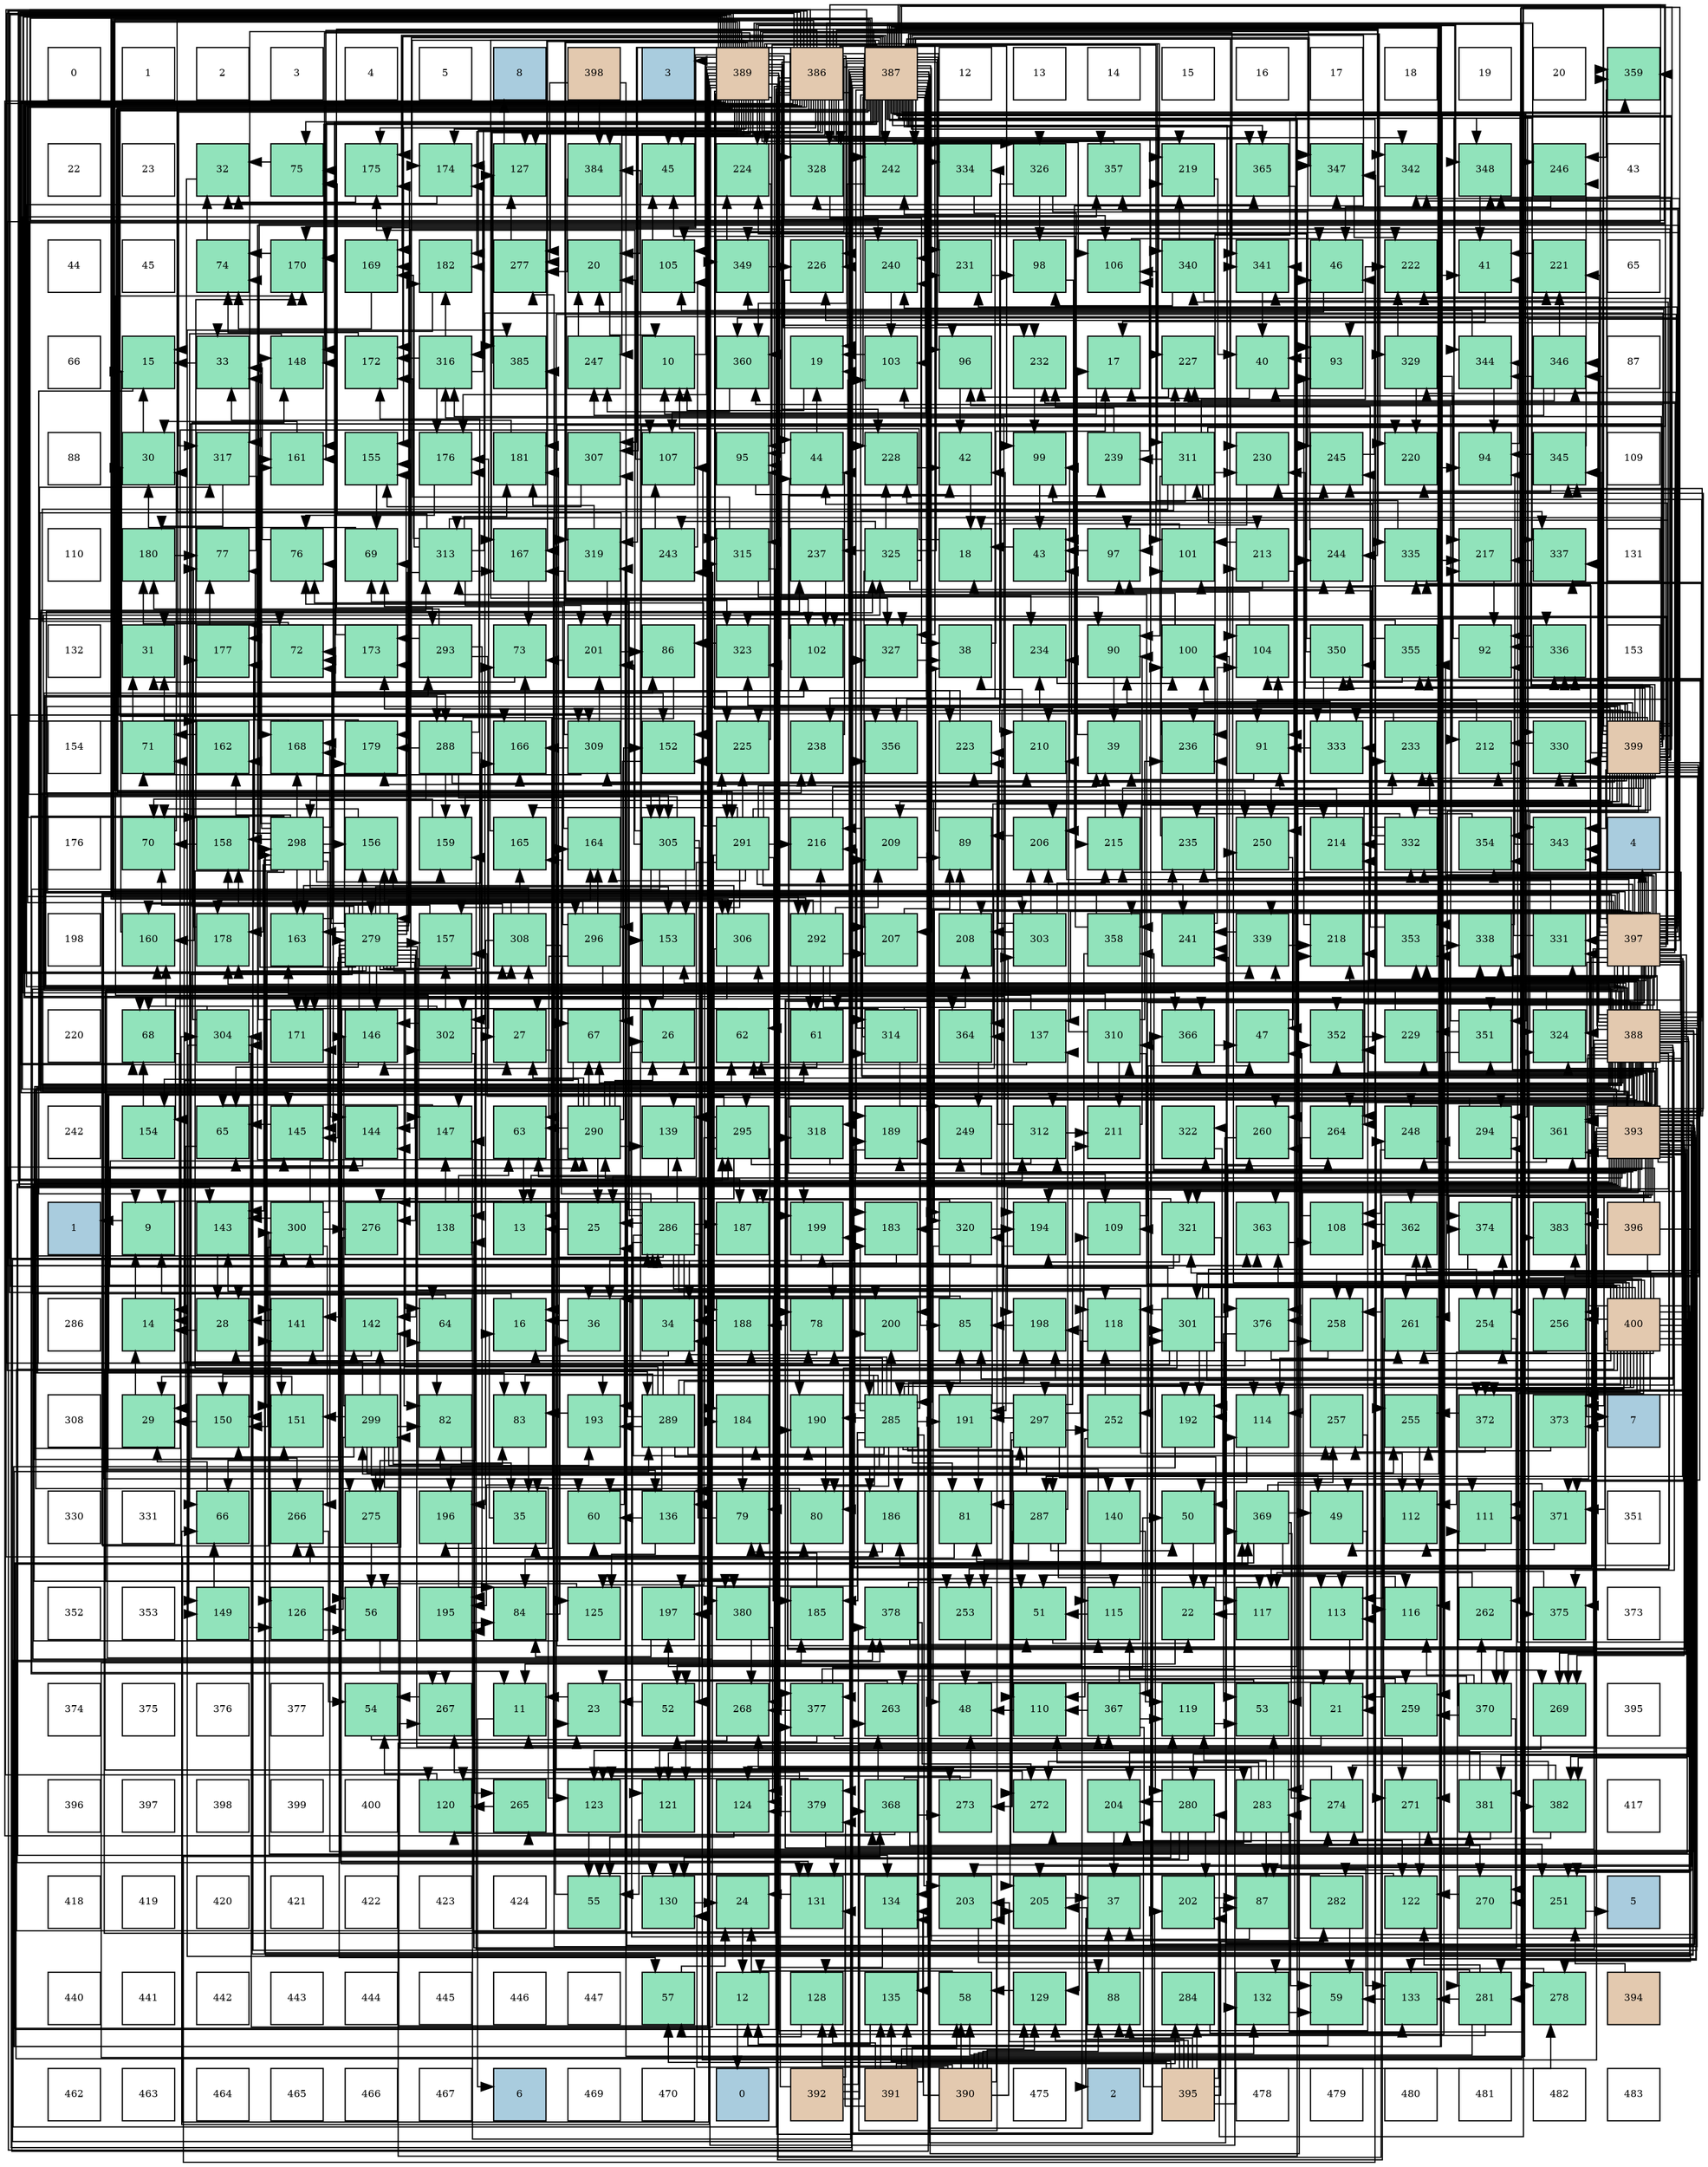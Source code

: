 digraph layout{
 rankdir=TB;
 splines=ortho;
 node [style=filled shape=square fixedsize=true width=0.6];
0[label="0", fontsize=8, fillcolor="#ffffff"];
1[label="1", fontsize=8, fillcolor="#ffffff"];
2[label="2", fontsize=8, fillcolor="#ffffff"];
3[label="3", fontsize=8, fillcolor="#ffffff"];
4[label="4", fontsize=8, fillcolor="#ffffff"];
5[label="5", fontsize=8, fillcolor="#ffffff"];
6[label="8", fontsize=8, fillcolor="#a9ccde"];
7[label="398", fontsize=8, fillcolor="#e3c9af"];
8[label="3", fontsize=8, fillcolor="#a9ccde"];
9[label="389", fontsize=8, fillcolor="#e3c9af"];
10[label="386", fontsize=8, fillcolor="#e3c9af"];
11[label="387", fontsize=8, fillcolor="#e3c9af"];
12[label="12", fontsize=8, fillcolor="#ffffff"];
13[label="13", fontsize=8, fillcolor="#ffffff"];
14[label="14", fontsize=8, fillcolor="#ffffff"];
15[label="15", fontsize=8, fillcolor="#ffffff"];
16[label="16", fontsize=8, fillcolor="#ffffff"];
17[label="17", fontsize=8, fillcolor="#ffffff"];
18[label="18", fontsize=8, fillcolor="#ffffff"];
19[label="19", fontsize=8, fillcolor="#ffffff"];
20[label="20", fontsize=8, fillcolor="#ffffff"];
21[label="359", fontsize=8, fillcolor="#91e3bb"];
22[label="22", fontsize=8, fillcolor="#ffffff"];
23[label="23", fontsize=8, fillcolor="#ffffff"];
24[label="32", fontsize=8, fillcolor="#91e3bb"];
25[label="75", fontsize=8, fillcolor="#91e3bb"];
26[label="175", fontsize=8, fillcolor="#91e3bb"];
27[label="174", fontsize=8, fillcolor="#91e3bb"];
28[label="127", fontsize=8, fillcolor="#91e3bb"];
29[label="384", fontsize=8, fillcolor="#91e3bb"];
30[label="45", fontsize=8, fillcolor="#91e3bb"];
31[label="224", fontsize=8, fillcolor="#91e3bb"];
32[label="328", fontsize=8, fillcolor="#91e3bb"];
33[label="242", fontsize=8, fillcolor="#91e3bb"];
34[label="334", fontsize=8, fillcolor="#91e3bb"];
35[label="326", fontsize=8, fillcolor="#91e3bb"];
36[label="357", fontsize=8, fillcolor="#91e3bb"];
37[label="219", fontsize=8, fillcolor="#91e3bb"];
38[label="365", fontsize=8, fillcolor="#91e3bb"];
39[label="347", fontsize=8, fillcolor="#91e3bb"];
40[label="342", fontsize=8, fillcolor="#91e3bb"];
41[label="348", fontsize=8, fillcolor="#91e3bb"];
42[label="246", fontsize=8, fillcolor="#91e3bb"];
43[label="43", fontsize=8, fillcolor="#ffffff"];
44[label="44", fontsize=8, fillcolor="#ffffff"];
45[label="45", fontsize=8, fillcolor="#ffffff"];
46[label="74", fontsize=8, fillcolor="#91e3bb"];
47[label="170", fontsize=8, fillcolor="#91e3bb"];
48[label="169", fontsize=8, fillcolor="#91e3bb"];
49[label="182", fontsize=8, fillcolor="#91e3bb"];
50[label="277", fontsize=8, fillcolor="#91e3bb"];
51[label="20", fontsize=8, fillcolor="#91e3bb"];
52[label="105", fontsize=8, fillcolor="#91e3bb"];
53[label="349", fontsize=8, fillcolor="#91e3bb"];
54[label="226", fontsize=8, fillcolor="#91e3bb"];
55[label="240", fontsize=8, fillcolor="#91e3bb"];
56[label="231", fontsize=8, fillcolor="#91e3bb"];
57[label="98", fontsize=8, fillcolor="#91e3bb"];
58[label="106", fontsize=8, fillcolor="#91e3bb"];
59[label="340", fontsize=8, fillcolor="#91e3bb"];
60[label="341", fontsize=8, fillcolor="#91e3bb"];
61[label="46", fontsize=8, fillcolor="#91e3bb"];
62[label="222", fontsize=8, fillcolor="#91e3bb"];
63[label="41", fontsize=8, fillcolor="#91e3bb"];
64[label="221", fontsize=8, fillcolor="#91e3bb"];
65[label="65", fontsize=8, fillcolor="#ffffff"];
66[label="66", fontsize=8, fillcolor="#ffffff"];
67[label="15", fontsize=8, fillcolor="#91e3bb"];
68[label="33", fontsize=8, fillcolor="#91e3bb"];
69[label="148", fontsize=8, fillcolor="#91e3bb"];
70[label="172", fontsize=8, fillcolor="#91e3bb"];
71[label="316", fontsize=8, fillcolor="#91e3bb"];
72[label="385", fontsize=8, fillcolor="#91e3bb"];
73[label="247", fontsize=8, fillcolor="#91e3bb"];
74[label="10", fontsize=8, fillcolor="#91e3bb"];
75[label="360", fontsize=8, fillcolor="#91e3bb"];
76[label="19", fontsize=8, fillcolor="#91e3bb"];
77[label="103", fontsize=8, fillcolor="#91e3bb"];
78[label="96", fontsize=8, fillcolor="#91e3bb"];
79[label="232", fontsize=8, fillcolor="#91e3bb"];
80[label="17", fontsize=8, fillcolor="#91e3bb"];
81[label="227", fontsize=8, fillcolor="#91e3bb"];
82[label="40", fontsize=8, fillcolor="#91e3bb"];
83[label="93", fontsize=8, fillcolor="#91e3bb"];
84[label="329", fontsize=8, fillcolor="#91e3bb"];
85[label="344", fontsize=8, fillcolor="#91e3bb"];
86[label="346", fontsize=8, fillcolor="#91e3bb"];
87[label="87", fontsize=8, fillcolor="#ffffff"];
88[label="88", fontsize=8, fillcolor="#ffffff"];
89[label="30", fontsize=8, fillcolor="#91e3bb"];
90[label="317", fontsize=8, fillcolor="#91e3bb"];
91[label="161", fontsize=8, fillcolor="#91e3bb"];
92[label="155", fontsize=8, fillcolor="#91e3bb"];
93[label="176", fontsize=8, fillcolor="#91e3bb"];
94[label="181", fontsize=8, fillcolor="#91e3bb"];
95[label="307", fontsize=8, fillcolor="#91e3bb"];
96[label="107", fontsize=8, fillcolor="#91e3bb"];
97[label="95", fontsize=8, fillcolor="#91e3bb"];
98[label="44", fontsize=8, fillcolor="#91e3bb"];
99[label="228", fontsize=8, fillcolor="#91e3bb"];
100[label="42", fontsize=8, fillcolor="#91e3bb"];
101[label="99", fontsize=8, fillcolor="#91e3bb"];
102[label="239", fontsize=8, fillcolor="#91e3bb"];
103[label="311", fontsize=8, fillcolor="#91e3bb"];
104[label="230", fontsize=8, fillcolor="#91e3bb"];
105[label="245", fontsize=8, fillcolor="#91e3bb"];
106[label="220", fontsize=8, fillcolor="#91e3bb"];
107[label="94", fontsize=8, fillcolor="#91e3bb"];
108[label="345", fontsize=8, fillcolor="#91e3bb"];
109[label="109", fontsize=8, fillcolor="#ffffff"];
110[label="110", fontsize=8, fillcolor="#ffffff"];
111[label="180", fontsize=8, fillcolor="#91e3bb"];
112[label="77", fontsize=8, fillcolor="#91e3bb"];
113[label="76", fontsize=8, fillcolor="#91e3bb"];
114[label="69", fontsize=8, fillcolor="#91e3bb"];
115[label="313", fontsize=8, fillcolor="#91e3bb"];
116[label="167", fontsize=8, fillcolor="#91e3bb"];
117[label="319", fontsize=8, fillcolor="#91e3bb"];
118[label="243", fontsize=8, fillcolor="#91e3bb"];
119[label="315", fontsize=8, fillcolor="#91e3bb"];
120[label="237", fontsize=8, fillcolor="#91e3bb"];
121[label="325", fontsize=8, fillcolor="#91e3bb"];
122[label="18", fontsize=8, fillcolor="#91e3bb"];
123[label="43", fontsize=8, fillcolor="#91e3bb"];
124[label="97", fontsize=8, fillcolor="#91e3bb"];
125[label="101", fontsize=8, fillcolor="#91e3bb"];
126[label="213", fontsize=8, fillcolor="#91e3bb"];
127[label="244", fontsize=8, fillcolor="#91e3bb"];
128[label="335", fontsize=8, fillcolor="#91e3bb"];
129[label="217", fontsize=8, fillcolor="#91e3bb"];
130[label="337", fontsize=8, fillcolor="#91e3bb"];
131[label="131", fontsize=8, fillcolor="#ffffff"];
132[label="132", fontsize=8, fillcolor="#ffffff"];
133[label="31", fontsize=8, fillcolor="#91e3bb"];
134[label="177", fontsize=8, fillcolor="#91e3bb"];
135[label="72", fontsize=8, fillcolor="#91e3bb"];
136[label="173", fontsize=8, fillcolor="#91e3bb"];
137[label="293", fontsize=8, fillcolor="#91e3bb"];
138[label="73", fontsize=8, fillcolor="#91e3bb"];
139[label="201", fontsize=8, fillcolor="#91e3bb"];
140[label="86", fontsize=8, fillcolor="#91e3bb"];
141[label="323", fontsize=8, fillcolor="#91e3bb"];
142[label="102", fontsize=8, fillcolor="#91e3bb"];
143[label="327", fontsize=8, fillcolor="#91e3bb"];
144[label="38", fontsize=8, fillcolor="#91e3bb"];
145[label="234", fontsize=8, fillcolor="#91e3bb"];
146[label="90", fontsize=8, fillcolor="#91e3bb"];
147[label="100", fontsize=8, fillcolor="#91e3bb"];
148[label="104", fontsize=8, fillcolor="#91e3bb"];
149[label="350", fontsize=8, fillcolor="#91e3bb"];
150[label="355", fontsize=8, fillcolor="#91e3bb"];
151[label="92", fontsize=8, fillcolor="#91e3bb"];
152[label="336", fontsize=8, fillcolor="#91e3bb"];
153[label="153", fontsize=8, fillcolor="#ffffff"];
154[label="154", fontsize=8, fillcolor="#ffffff"];
155[label="71", fontsize=8, fillcolor="#91e3bb"];
156[label="162", fontsize=8, fillcolor="#91e3bb"];
157[label="168", fontsize=8, fillcolor="#91e3bb"];
158[label="179", fontsize=8, fillcolor="#91e3bb"];
159[label="288", fontsize=8, fillcolor="#91e3bb"];
160[label="166", fontsize=8, fillcolor="#91e3bb"];
161[label="309", fontsize=8, fillcolor="#91e3bb"];
162[label="152", fontsize=8, fillcolor="#91e3bb"];
163[label="225", fontsize=8, fillcolor="#91e3bb"];
164[label="238", fontsize=8, fillcolor="#91e3bb"];
165[label="356", fontsize=8, fillcolor="#91e3bb"];
166[label="223", fontsize=8, fillcolor="#91e3bb"];
167[label="210", fontsize=8, fillcolor="#91e3bb"];
168[label="39", fontsize=8, fillcolor="#91e3bb"];
169[label="236", fontsize=8, fillcolor="#91e3bb"];
170[label="91", fontsize=8, fillcolor="#91e3bb"];
171[label="333", fontsize=8, fillcolor="#91e3bb"];
172[label="233", fontsize=8, fillcolor="#91e3bb"];
173[label="212", fontsize=8, fillcolor="#91e3bb"];
174[label="330", fontsize=8, fillcolor="#91e3bb"];
175[label="399", fontsize=8, fillcolor="#e3c9af"];
176[label="176", fontsize=8, fillcolor="#ffffff"];
177[label="70", fontsize=8, fillcolor="#91e3bb"];
178[label="158", fontsize=8, fillcolor="#91e3bb"];
179[label="298", fontsize=8, fillcolor="#91e3bb"];
180[label="156", fontsize=8, fillcolor="#91e3bb"];
181[label="159", fontsize=8, fillcolor="#91e3bb"];
182[label="165", fontsize=8, fillcolor="#91e3bb"];
183[label="164", fontsize=8, fillcolor="#91e3bb"];
184[label="305", fontsize=8, fillcolor="#91e3bb"];
185[label="291", fontsize=8, fillcolor="#91e3bb"];
186[label="216", fontsize=8, fillcolor="#91e3bb"];
187[label="209", fontsize=8, fillcolor="#91e3bb"];
188[label="89", fontsize=8, fillcolor="#91e3bb"];
189[label="206", fontsize=8, fillcolor="#91e3bb"];
190[label="215", fontsize=8, fillcolor="#91e3bb"];
191[label="235", fontsize=8, fillcolor="#91e3bb"];
192[label="250", fontsize=8, fillcolor="#91e3bb"];
193[label="214", fontsize=8, fillcolor="#91e3bb"];
194[label="332", fontsize=8, fillcolor="#91e3bb"];
195[label="354", fontsize=8, fillcolor="#91e3bb"];
196[label="343", fontsize=8, fillcolor="#91e3bb"];
197[label="4", fontsize=8, fillcolor="#a9ccde"];
198[label="198", fontsize=8, fillcolor="#ffffff"];
199[label="160", fontsize=8, fillcolor="#91e3bb"];
200[label="178", fontsize=8, fillcolor="#91e3bb"];
201[label="163", fontsize=8, fillcolor="#91e3bb"];
202[label="279", fontsize=8, fillcolor="#91e3bb"];
203[label="157", fontsize=8, fillcolor="#91e3bb"];
204[label="308", fontsize=8, fillcolor="#91e3bb"];
205[label="296", fontsize=8, fillcolor="#91e3bb"];
206[label="153", fontsize=8, fillcolor="#91e3bb"];
207[label="306", fontsize=8, fillcolor="#91e3bb"];
208[label="292", fontsize=8, fillcolor="#91e3bb"];
209[label="207", fontsize=8, fillcolor="#91e3bb"];
210[label="208", fontsize=8, fillcolor="#91e3bb"];
211[label="303", fontsize=8, fillcolor="#91e3bb"];
212[label="358", fontsize=8, fillcolor="#91e3bb"];
213[label="241", fontsize=8, fillcolor="#91e3bb"];
214[label="339", fontsize=8, fillcolor="#91e3bb"];
215[label="218", fontsize=8, fillcolor="#91e3bb"];
216[label="353", fontsize=8, fillcolor="#91e3bb"];
217[label="338", fontsize=8, fillcolor="#91e3bb"];
218[label="331", fontsize=8, fillcolor="#91e3bb"];
219[label="397", fontsize=8, fillcolor="#e3c9af"];
220[label="220", fontsize=8, fillcolor="#ffffff"];
221[label="68", fontsize=8, fillcolor="#91e3bb"];
222[label="304", fontsize=8, fillcolor="#91e3bb"];
223[label="171", fontsize=8, fillcolor="#91e3bb"];
224[label="146", fontsize=8, fillcolor="#91e3bb"];
225[label="302", fontsize=8, fillcolor="#91e3bb"];
226[label="27", fontsize=8, fillcolor="#91e3bb"];
227[label="67", fontsize=8, fillcolor="#91e3bb"];
228[label="26", fontsize=8, fillcolor="#91e3bb"];
229[label="62", fontsize=8, fillcolor="#91e3bb"];
230[label="61", fontsize=8, fillcolor="#91e3bb"];
231[label="314", fontsize=8, fillcolor="#91e3bb"];
232[label="364", fontsize=8, fillcolor="#91e3bb"];
233[label="137", fontsize=8, fillcolor="#91e3bb"];
234[label="310", fontsize=8, fillcolor="#91e3bb"];
235[label="366", fontsize=8, fillcolor="#91e3bb"];
236[label="47", fontsize=8, fillcolor="#91e3bb"];
237[label="352", fontsize=8, fillcolor="#91e3bb"];
238[label="229", fontsize=8, fillcolor="#91e3bb"];
239[label="351", fontsize=8, fillcolor="#91e3bb"];
240[label="324", fontsize=8, fillcolor="#91e3bb"];
241[label="388", fontsize=8, fillcolor="#e3c9af"];
242[label="242", fontsize=8, fillcolor="#ffffff"];
243[label="154", fontsize=8, fillcolor="#91e3bb"];
244[label="65", fontsize=8, fillcolor="#91e3bb"];
245[label="145", fontsize=8, fillcolor="#91e3bb"];
246[label="144", fontsize=8, fillcolor="#91e3bb"];
247[label="147", fontsize=8, fillcolor="#91e3bb"];
248[label="63", fontsize=8, fillcolor="#91e3bb"];
249[label="290", fontsize=8, fillcolor="#91e3bb"];
250[label="139", fontsize=8, fillcolor="#91e3bb"];
251[label="295", fontsize=8, fillcolor="#91e3bb"];
252[label="318", fontsize=8, fillcolor="#91e3bb"];
253[label="189", fontsize=8, fillcolor="#91e3bb"];
254[label="249", fontsize=8, fillcolor="#91e3bb"];
255[label="312", fontsize=8, fillcolor="#91e3bb"];
256[label="211", fontsize=8, fillcolor="#91e3bb"];
257[label="322", fontsize=8, fillcolor="#91e3bb"];
258[label="260", fontsize=8, fillcolor="#91e3bb"];
259[label="264", fontsize=8, fillcolor="#91e3bb"];
260[label="248", fontsize=8, fillcolor="#91e3bb"];
261[label="294", fontsize=8, fillcolor="#91e3bb"];
262[label="361", fontsize=8, fillcolor="#91e3bb"];
263[label="393", fontsize=8, fillcolor="#e3c9af"];
264[label="1", fontsize=8, fillcolor="#a9ccde"];
265[label="9", fontsize=8, fillcolor="#91e3bb"];
266[label="143", fontsize=8, fillcolor="#91e3bb"];
267[label="300", fontsize=8, fillcolor="#91e3bb"];
268[label="276", fontsize=8, fillcolor="#91e3bb"];
269[label="138", fontsize=8, fillcolor="#91e3bb"];
270[label="13", fontsize=8, fillcolor="#91e3bb"];
271[label="25", fontsize=8, fillcolor="#91e3bb"];
272[label="286", fontsize=8, fillcolor="#91e3bb"];
273[label="187", fontsize=8, fillcolor="#91e3bb"];
274[label="199", fontsize=8, fillcolor="#91e3bb"];
275[label="183", fontsize=8, fillcolor="#91e3bb"];
276[label="320", fontsize=8, fillcolor="#91e3bb"];
277[label="194", fontsize=8, fillcolor="#91e3bb"];
278[label="109", fontsize=8, fillcolor="#91e3bb"];
279[label="321", fontsize=8, fillcolor="#91e3bb"];
280[label="363", fontsize=8, fillcolor="#91e3bb"];
281[label="108", fontsize=8, fillcolor="#91e3bb"];
282[label="362", fontsize=8, fillcolor="#91e3bb"];
283[label="374", fontsize=8, fillcolor="#91e3bb"];
284[label="383", fontsize=8, fillcolor="#91e3bb"];
285[label="396", fontsize=8, fillcolor="#e3c9af"];
286[label="286", fontsize=8, fillcolor="#ffffff"];
287[label="14", fontsize=8, fillcolor="#91e3bb"];
288[label="28", fontsize=8, fillcolor="#91e3bb"];
289[label="141", fontsize=8, fillcolor="#91e3bb"];
290[label="142", fontsize=8, fillcolor="#91e3bb"];
291[label="64", fontsize=8, fillcolor="#91e3bb"];
292[label="16", fontsize=8, fillcolor="#91e3bb"];
293[label="36", fontsize=8, fillcolor="#91e3bb"];
294[label="34", fontsize=8, fillcolor="#91e3bb"];
295[label="188", fontsize=8, fillcolor="#91e3bb"];
296[label="78", fontsize=8, fillcolor="#91e3bb"];
297[label="200", fontsize=8, fillcolor="#91e3bb"];
298[label="85", fontsize=8, fillcolor="#91e3bb"];
299[label="198", fontsize=8, fillcolor="#91e3bb"];
300[label="118", fontsize=8, fillcolor="#91e3bb"];
301[label="301", fontsize=8, fillcolor="#91e3bb"];
302[label="376", fontsize=8, fillcolor="#91e3bb"];
303[label="258", fontsize=8, fillcolor="#91e3bb"];
304[label="261", fontsize=8, fillcolor="#91e3bb"];
305[label="254", fontsize=8, fillcolor="#91e3bb"];
306[label="256", fontsize=8, fillcolor="#91e3bb"];
307[label="400", fontsize=8, fillcolor="#e3c9af"];
308[label="308", fontsize=8, fillcolor="#ffffff"];
309[label="29", fontsize=8, fillcolor="#91e3bb"];
310[label="150", fontsize=8, fillcolor="#91e3bb"];
311[label="151", fontsize=8, fillcolor="#91e3bb"];
312[label="299", fontsize=8, fillcolor="#91e3bb"];
313[label="82", fontsize=8, fillcolor="#91e3bb"];
314[label="83", fontsize=8, fillcolor="#91e3bb"];
315[label="193", fontsize=8, fillcolor="#91e3bb"];
316[label="289", fontsize=8, fillcolor="#91e3bb"];
317[label="184", fontsize=8, fillcolor="#91e3bb"];
318[label="190", fontsize=8, fillcolor="#91e3bb"];
319[label="285", fontsize=8, fillcolor="#91e3bb"];
320[label="191", fontsize=8, fillcolor="#91e3bb"];
321[label="297", fontsize=8, fillcolor="#91e3bb"];
322[label="252", fontsize=8, fillcolor="#91e3bb"];
323[label="192", fontsize=8, fillcolor="#91e3bb"];
324[label="114", fontsize=8, fillcolor="#91e3bb"];
325[label="257", fontsize=8, fillcolor="#91e3bb"];
326[label="255", fontsize=8, fillcolor="#91e3bb"];
327[label="372", fontsize=8, fillcolor="#91e3bb"];
328[label="373", fontsize=8, fillcolor="#91e3bb"];
329[label="7", fontsize=8, fillcolor="#a9ccde"];
330[label="330", fontsize=8, fillcolor="#ffffff"];
331[label="331", fontsize=8, fillcolor="#ffffff"];
332[label="66", fontsize=8, fillcolor="#91e3bb"];
333[label="266", fontsize=8, fillcolor="#91e3bb"];
334[label="275", fontsize=8, fillcolor="#91e3bb"];
335[label="196", fontsize=8, fillcolor="#91e3bb"];
336[label="35", fontsize=8, fillcolor="#91e3bb"];
337[label="60", fontsize=8, fillcolor="#91e3bb"];
338[label="136", fontsize=8, fillcolor="#91e3bb"];
339[label="79", fontsize=8, fillcolor="#91e3bb"];
340[label="80", fontsize=8, fillcolor="#91e3bb"];
341[label="186", fontsize=8, fillcolor="#91e3bb"];
342[label="81", fontsize=8, fillcolor="#91e3bb"];
343[label="287", fontsize=8, fillcolor="#91e3bb"];
344[label="140", fontsize=8, fillcolor="#91e3bb"];
345[label="50", fontsize=8, fillcolor="#91e3bb"];
346[label="369", fontsize=8, fillcolor="#91e3bb"];
347[label="49", fontsize=8, fillcolor="#91e3bb"];
348[label="112", fontsize=8, fillcolor="#91e3bb"];
349[label="111", fontsize=8, fillcolor="#91e3bb"];
350[label="371", fontsize=8, fillcolor="#91e3bb"];
351[label="351", fontsize=8, fillcolor="#ffffff"];
352[label="352", fontsize=8, fillcolor="#ffffff"];
353[label="353", fontsize=8, fillcolor="#ffffff"];
354[label="149", fontsize=8, fillcolor="#91e3bb"];
355[label="126", fontsize=8, fillcolor="#91e3bb"];
356[label="56", fontsize=8, fillcolor="#91e3bb"];
357[label="195", fontsize=8, fillcolor="#91e3bb"];
358[label="84", fontsize=8, fillcolor="#91e3bb"];
359[label="125", fontsize=8, fillcolor="#91e3bb"];
360[label="197", fontsize=8, fillcolor="#91e3bb"];
361[label="380", fontsize=8, fillcolor="#91e3bb"];
362[label="185", fontsize=8, fillcolor="#91e3bb"];
363[label="378", fontsize=8, fillcolor="#91e3bb"];
364[label="253", fontsize=8, fillcolor="#91e3bb"];
365[label="51", fontsize=8, fillcolor="#91e3bb"];
366[label="115", fontsize=8, fillcolor="#91e3bb"];
367[label="22", fontsize=8, fillcolor="#91e3bb"];
368[label="117", fontsize=8, fillcolor="#91e3bb"];
369[label="113", fontsize=8, fillcolor="#91e3bb"];
370[label="116", fontsize=8, fillcolor="#91e3bb"];
371[label="262", fontsize=8, fillcolor="#91e3bb"];
372[label="375", fontsize=8, fillcolor="#91e3bb"];
373[label="373", fontsize=8, fillcolor="#ffffff"];
374[label="374", fontsize=8, fillcolor="#ffffff"];
375[label="375", fontsize=8, fillcolor="#ffffff"];
376[label="376", fontsize=8, fillcolor="#ffffff"];
377[label="377", fontsize=8, fillcolor="#ffffff"];
378[label="54", fontsize=8, fillcolor="#91e3bb"];
379[label="267", fontsize=8, fillcolor="#91e3bb"];
380[label="11", fontsize=8, fillcolor="#91e3bb"];
381[label="23", fontsize=8, fillcolor="#91e3bb"];
382[label="52", fontsize=8, fillcolor="#91e3bb"];
383[label="268", fontsize=8, fillcolor="#91e3bb"];
384[label="377", fontsize=8, fillcolor="#91e3bb"];
385[label="263", fontsize=8, fillcolor="#91e3bb"];
386[label="48", fontsize=8, fillcolor="#91e3bb"];
387[label="110", fontsize=8, fillcolor="#91e3bb"];
388[label="367", fontsize=8, fillcolor="#91e3bb"];
389[label="119", fontsize=8, fillcolor="#91e3bb"];
390[label="53", fontsize=8, fillcolor="#91e3bb"];
391[label="21", fontsize=8, fillcolor="#91e3bb"];
392[label="259", fontsize=8, fillcolor="#91e3bb"];
393[label="370", fontsize=8, fillcolor="#91e3bb"];
394[label="269", fontsize=8, fillcolor="#91e3bb"];
395[label="395", fontsize=8, fillcolor="#ffffff"];
396[label="396", fontsize=8, fillcolor="#ffffff"];
397[label="397", fontsize=8, fillcolor="#ffffff"];
398[label="398", fontsize=8, fillcolor="#ffffff"];
399[label="399", fontsize=8, fillcolor="#ffffff"];
400[label="400", fontsize=8, fillcolor="#ffffff"];
401[label="120", fontsize=8, fillcolor="#91e3bb"];
402[label="265", fontsize=8, fillcolor="#91e3bb"];
403[label="123", fontsize=8, fillcolor="#91e3bb"];
404[label="121", fontsize=8, fillcolor="#91e3bb"];
405[label="124", fontsize=8, fillcolor="#91e3bb"];
406[label="379", fontsize=8, fillcolor="#91e3bb"];
407[label="368", fontsize=8, fillcolor="#91e3bb"];
408[label="273", fontsize=8, fillcolor="#91e3bb"];
409[label="272", fontsize=8, fillcolor="#91e3bb"];
410[label="204", fontsize=8, fillcolor="#91e3bb"];
411[label="280", fontsize=8, fillcolor="#91e3bb"];
412[label="283", fontsize=8, fillcolor="#91e3bb"];
413[label="274", fontsize=8, fillcolor="#91e3bb"];
414[label="271", fontsize=8, fillcolor="#91e3bb"];
415[label="381", fontsize=8, fillcolor="#91e3bb"];
416[label="382", fontsize=8, fillcolor="#91e3bb"];
417[label="417", fontsize=8, fillcolor="#ffffff"];
418[label="418", fontsize=8, fillcolor="#ffffff"];
419[label="419", fontsize=8, fillcolor="#ffffff"];
420[label="420", fontsize=8, fillcolor="#ffffff"];
421[label="421", fontsize=8, fillcolor="#ffffff"];
422[label="422", fontsize=8, fillcolor="#ffffff"];
423[label="423", fontsize=8, fillcolor="#ffffff"];
424[label="424", fontsize=8, fillcolor="#ffffff"];
425[label="55", fontsize=8, fillcolor="#91e3bb"];
426[label="130", fontsize=8, fillcolor="#91e3bb"];
427[label="24", fontsize=8, fillcolor="#91e3bb"];
428[label="131", fontsize=8, fillcolor="#91e3bb"];
429[label="134", fontsize=8, fillcolor="#91e3bb"];
430[label="203", fontsize=8, fillcolor="#91e3bb"];
431[label="205", fontsize=8, fillcolor="#91e3bb"];
432[label="37", fontsize=8, fillcolor="#91e3bb"];
433[label="202", fontsize=8, fillcolor="#91e3bb"];
434[label="87", fontsize=8, fillcolor="#91e3bb"];
435[label="282", fontsize=8, fillcolor="#91e3bb"];
436[label="122", fontsize=8, fillcolor="#91e3bb"];
437[label="270", fontsize=8, fillcolor="#91e3bb"];
438[label="251", fontsize=8, fillcolor="#91e3bb"];
439[label="5", fontsize=8, fillcolor="#a9ccde"];
440[label="440", fontsize=8, fillcolor="#ffffff"];
441[label="441", fontsize=8, fillcolor="#ffffff"];
442[label="442", fontsize=8, fillcolor="#ffffff"];
443[label="443", fontsize=8, fillcolor="#ffffff"];
444[label="444", fontsize=8, fillcolor="#ffffff"];
445[label="445", fontsize=8, fillcolor="#ffffff"];
446[label="446", fontsize=8, fillcolor="#ffffff"];
447[label="447", fontsize=8, fillcolor="#ffffff"];
448[label="57", fontsize=8, fillcolor="#91e3bb"];
449[label="12", fontsize=8, fillcolor="#91e3bb"];
450[label="128", fontsize=8, fillcolor="#91e3bb"];
451[label="135", fontsize=8, fillcolor="#91e3bb"];
452[label="58", fontsize=8, fillcolor="#91e3bb"];
453[label="129", fontsize=8, fillcolor="#91e3bb"];
454[label="88", fontsize=8, fillcolor="#91e3bb"];
455[label="284", fontsize=8, fillcolor="#91e3bb"];
456[label="132", fontsize=8, fillcolor="#91e3bb"];
457[label="59", fontsize=8, fillcolor="#91e3bb"];
458[label="133", fontsize=8, fillcolor="#91e3bb"];
459[label="281", fontsize=8, fillcolor="#91e3bb"];
460[label="278", fontsize=8, fillcolor="#91e3bb"];
461[label="394", fontsize=8, fillcolor="#e3c9af"];
462[label="462", fontsize=8, fillcolor="#ffffff"];
463[label="463", fontsize=8, fillcolor="#ffffff"];
464[label="464", fontsize=8, fillcolor="#ffffff"];
465[label="465", fontsize=8, fillcolor="#ffffff"];
466[label="466", fontsize=8, fillcolor="#ffffff"];
467[label="467", fontsize=8, fillcolor="#ffffff"];
468[label="6", fontsize=8, fillcolor="#a9ccde"];
469[label="469", fontsize=8, fillcolor="#ffffff"];
470[label="470", fontsize=8, fillcolor="#ffffff"];
471[label="0", fontsize=8, fillcolor="#a9ccde"];
472[label="392", fontsize=8, fillcolor="#e3c9af"];
473[label="391", fontsize=8, fillcolor="#e3c9af"];
474[label="390", fontsize=8, fillcolor="#e3c9af"];
475[label="475", fontsize=8, fillcolor="#ffffff"];
476[label="2", fontsize=8, fillcolor="#a9ccde"];
477[label="395", fontsize=8, fillcolor="#e3c9af"];
478[label="478", fontsize=8, fillcolor="#ffffff"];
479[label="479", fontsize=8, fillcolor="#ffffff"];
480[label="480", fontsize=8, fillcolor="#ffffff"];
481[label="481", fontsize=8, fillcolor="#ffffff"];
482[label="482", fontsize=8, fillcolor="#ffffff"];
483[label="483", fontsize=8, fillcolor="#ffffff"];
edge [constraint=false, style=vis];265 -> 264;
74 -> 8;
380 -> 468;
449 -> 471;
270 -> 265;
287 -> 265;
67 -> 265;
292 -> 265;
80 -> 74;
122 -> 74;
76 -> 74;
51 -> 74;
391 -> 380;
367 -> 380;
381 -> 380;
427 -> 449;
271 -> 270;
228 -> 270;
226 -> 270;
288 -> 287;
309 -> 287;
89 -> 67;
133 -> 67;
24 -> 67;
68 -> 67;
294 -> 292;
336 -> 292;
293 -> 292;
432 -> 476;
144 -> 80;
168 -> 80;
82 -> 80;
63 -> 80;
100 -> 122;
123 -> 122;
98 -> 76;
30 -> 51;
61 -> 51;
236 -> 197;
386 -> 391;
347 -> 391;
345 -> 367;
365 -> 367;
382 -> 381;
390 -> 381;
378 -> 381;
425 -> 381;
356 -> 380;
448 -> 427;
452 -> 427;
457 -> 449;
337 -> 271;
230 -> 228;
229 -> 226;
248 -> 270;
291 -> 288;
244 -> 309;
332 -> 309;
227 -> 287;
221 -> 287;
114 -> 89;
177 -> 89;
155 -> 133;
135 -> 133;
138 -> 133;
46 -> 24;
25 -> 24;
113 -> 68;
112 -> 68;
296 -> 294;
339 -> 294;
340 -> 336;
342 -> 336;
313 -> 336;
314 -> 336;
358 -> 293;
298 -> 293;
140 -> 292;
434 -> 432;
454 -> 432;
188 -> 144;
146 -> 168;
170 -> 168;
151 -> 82;
83 -> 82;
107 -> 63;
97 -> 100;
78 -> 100;
124 -> 123;
57 -> 123;
101 -> 123;
147 -> 122;
125 -> 122;
142 -> 98;
77 -> 76;
148 -> 76;
52 -> 30;
58 -> 61;
96 -> 51;
281 -> 236;
278 -> 236;
387 -> 386;
349 -> 347;
348 -> 391;
369 -> 391;
324 -> 345;
366 -> 365;
370 -> 367;
368 -> 367;
300 -> 382;
389 -> 390;
401 -> 378;
404 -> 425;
436 -> 425;
403 -> 425;
405 -> 425;
359 -> 356;
355 -> 356;
28 -> 6;
450 -> 448;
453 -> 452;
426 -> 427;
428 -> 427;
456 -> 457;
458 -> 457;
429 -> 449;
451 -> 449;
338 -> 337;
338 -> 359;
233 -> 230;
233 -> 229;
269 -> 248;
250 -> 248;
344 -> 291;
344 -> 342;
344 -> 389;
289 -> 288;
290 -> 288;
266 -> 288;
246 -> 244;
245 -> 244;
224 -> 244;
247 -> 244;
69 -> 332;
354 -> 332;
354 -> 355;
310 -> 309;
311 -> 309;
162 -> 227;
206 -> 221;
243 -> 221;
92 -> 114;
180 -> 177;
203 -> 177;
178 -> 177;
181 -> 177;
199 -> 89;
91 -> 89;
156 -> 155;
201 -> 135;
183 -> 138;
182 -> 138;
160 -> 138;
116 -> 138;
157 -> 133;
48 -> 46;
47 -> 46;
223 -> 46;
70 -> 46;
136 -> 25;
27 -> 24;
26 -> 24;
93 -> 113;
134 -> 112;
200 -> 112;
158 -> 112;
111 -> 112;
94 -> 68;
49 -> 68;
275 -> 296;
317 -> 339;
362 -> 339;
341 -> 339;
273 -> 339;
295 -> 294;
253 -> 294;
318 -> 340;
320 -> 342;
323 -> 313;
315 -> 314;
277 -> 358;
357 -> 358;
335 -> 358;
360 -> 358;
299 -> 298;
274 -> 293;
297 -> 293;
139 -> 140;
433 -> 434;
430 -> 454;
410 -> 432;
431 -> 432;
189 -> 188;
209 -> 188;
210 -> 188;
187 -> 188;
167 -> 144;
256 -> 146;
173 -> 170;
126 -> 170;
126 -> 124;
126 -> 125;
193 -> 170;
190 -> 168;
186 -> 168;
129 -> 151;
215 -> 83;
37 -> 82;
106 -> 107;
64 -> 63;
62 -> 63;
166 -> 97;
31 -> 97;
163 -> 97;
54 -> 97;
81 -> 78;
99 -> 100;
238 -> 100;
104 -> 124;
56 -> 57;
79 -> 101;
172 -> 123;
145 -> 147;
191 -> 147;
169 -> 125;
120 -> 142;
120 -> 77;
164 -> 98;
102 -> 77;
102 -> 58;
55 -> 77;
213 -> 148;
33 -> 76;
118 -> 52;
118 -> 96;
127 -> 61;
105 -> 61;
42 -> 61;
73 -> 51;
260 -> 281;
254 -> 278;
192 -> 236;
438 -> 439;
322 -> 387;
322 -> 300;
364 -> 386;
305 -> 349;
326 -> 348;
306 -> 348;
325 -> 369;
303 -> 324;
392 -> 366;
258 -> 365;
304 -> 370;
371 -> 368;
385 -> 382;
259 -> 390;
402 -> 401;
333 -> 378;
379 -> 378;
383 -> 404;
394 -> 404;
437 -> 436;
414 -> 436;
409 -> 403;
408 -> 403;
413 -> 405;
334 -> 356;
268 -> 356;
50 -> 28;
460 -> 450;
202 -> 448;
202 -> 291;
202 -> 332;
202 -> 114;
202 -> 135;
202 -> 313;
202 -> 300;
202 -> 426;
202 -> 428;
202 -> 289;
202 -> 290;
202 -> 246;
202 -> 245;
202 -> 224;
202 -> 247;
202 -> 69;
202 -> 311;
202 -> 206;
202 -> 92;
202 -> 180;
202 -> 203;
202 -> 199;
202 -> 91;
202 -> 201;
202 -> 183;
202 -> 160;
202 -> 157;
202 -> 48;
202 -> 223;
202 -> 70;
202 -> 136;
202 -> 26;
202 -> 134;
202 -> 200;
202 -> 158;
202 -> 333;
202 -> 334;
202 -> 268;
411 -> 389;
411 -> 453;
411 -> 426;
411 -> 428;
411 -> 433;
411 -> 410;
459 -> 452;
459 -> 454;
459 -> 436;
459 -> 456;
459 -> 458;
435 -> 457;
435 -> 426;
412 -> 390;
412 -> 457;
412 -> 434;
412 -> 387;
412 -> 389;
412 -> 458;
412 -> 410;
412 -> 383;
412 -> 409;
455 -> 458;
319 -> 296;
319 -> 340;
319 -> 342;
319 -> 314;
319 -> 298;
319 -> 387;
319 -> 429;
319 -> 451;
319 -> 275;
319 -> 317;
319 -> 362;
319 -> 341;
319 -> 295;
319 -> 253;
319 -> 318;
319 -> 320;
319 -> 323;
319 -> 315;
319 -> 357;
319 -> 335;
319 -> 360;
319 -> 299;
319 -> 274;
319 -> 297;
319 -> 430;
319 -> 431;
272 -> 271;
272 -> 114;
272 -> 113;
272 -> 348;
272 -> 366;
272 -> 404;
272 -> 338;
272 -> 250;
272 -> 182;
272 -> 94;
272 -> 362;
272 -> 273;
272 -> 364;
272 -> 325;
272 -> 268;
343 -> 345;
343 -> 342;
343 -> 366;
343 -> 338;
343 -> 233;
343 -> 364;
343 -> 408;
159 -> 337;
159 -> 227;
159 -> 269;
159 -> 181;
159 -> 199;
159 -> 93;
159 -> 158;
159 -> 335;
316 -> 337;
316 -> 324;
316 -> 368;
316 -> 289;
316 -> 246;
316 -> 247;
316 -> 310;
316 -> 318;
316 -> 320;
316 -> 315;
249 -> 271;
249 -> 228;
249 -> 226;
249 -> 230;
249 -> 229;
249 -> 248;
249 -> 227;
249 -> 359;
249 -> 250;
249 -> 162;
249 -> 243;
185 -> 271;
185 -> 229;
185 -> 113;
185 -> 203;
185 -> 183;
185 -> 182;
185 -> 275;
185 -> 317;
185 -> 167;
185 -> 193;
185 -> 186;
185 -> 163;
185 -> 164;
185 -> 213;
208 -> 230;
208 -> 298;
208 -> 223;
208 -> 200;
208 -> 277;
208 -> 209;
208 -> 187;
208 -> 186;
137 -> 226;
137 -> 136;
137 -> 134;
137 -> 111;
137 -> 357;
261 -> 269;
261 -> 250;
251 -> 359;
251 -> 250;
251 -> 203;
251 -> 360;
251 -> 258;
251 -> 383;
251 -> 268;
205 -> 248;
205 -> 114;
205 -> 180;
205 -> 183;
205 -> 317;
321 -> 278;
321 -> 344;
321 -> 266;
321 -> 320;
321 -> 256;
321 -> 438;
321 -> 322;
321 -> 409;
321 -> 334;
179 -> 135;
179 -> 289;
179 -> 266;
179 -> 246;
179 -> 245;
179 -> 69;
179 -> 311;
179 -> 92;
179 -> 180;
179 -> 178;
179 -> 181;
179 -> 91;
179 -> 156;
179 -> 201;
179 -> 182;
179 -> 157;
179 -> 47;
179 -> 200;
179 -> 111;
179 -> 379;
312 -> 347;
312 -> 155;
312 -> 313;
312 -> 314;
312 -> 403;
312 -> 355;
312 -> 290;
312 -> 224;
312 -> 310;
312 -> 311;
312 -> 315;
312 -> 326;
267 -> 113;
267 -> 355;
267 -> 266;
267 -> 310;
267 -> 223;
267 -> 333;
267 -> 268;
301 -> 340;
301 -> 369;
301 -> 300;
301 -> 245;
301 -> 354;
301 -> 323;
301 -> 305;
301 -> 306;
301 -> 259;
301 -> 414;
225 -> 221;
225 -> 224;
225 -> 203;
225 -> 47;
225 -> 93;
225 -> 402;
211 -> 224;
211 -> 189;
211 -> 210;
211 -> 190;
211 -> 166;
222 -> 354;
222 -> 310;
222 -> 199;
222 -> 134;
184 -> 365;
184 -> 382;
184 -> 206;
184 -> 178;
184 -> 181;
184 -> 26;
184 -> 139;
184 -> 379;
207 -> 243;
207 -> 201;
207 -> 295;
95 -> 92;
204 -> 180;
204 -> 178;
204 -> 199;
204 -> 273;
204 -> 335;
161 -> 155;
161 -> 160;
161 -> 116;
161 -> 139;
234 -> 278;
234 -> 201;
234 -> 295;
234 -> 256;
234 -> 145;
234 -> 169;
103 -> 135;
103 -> 146;
103 -> 101;
103 -> 126;
103 -> 186;
103 -> 106;
103 -> 62;
103 -> 81;
103 -> 104;
103 -> 102;
103 -> 105;
255 -> 160;
255 -> 253;
255 -> 256;
115 -> 25;
115 -> 401;
115 -> 116;
115 -> 48;
115 -> 27;
115 -> 158;
115 -> 94;
115 -> 49;
115 -> 139;
231 -> 223;
231 -> 210;
231 -> 187;
231 -> 186;
231 -> 254;
119 -> 146;
119 -> 70;
119 -> 357;
71 -> 70;
71 -> 27;
71 -> 93;
71 -> 49;
90 -> 134;
90 -> 111;
252 -> 158;
252 -> 254;
117 -> 94;
117 -> 139;
276 -> 386;
276 -> 275;
276 -> 273;
276 -> 315;
276 -> 277;
276 -> 274;
279 -> 273;
279 -> 320;
279 -> 323;
279 -> 277;
257 -> 323;
141 -> 140;
240 -> 140;
121 -> 209;
121 -> 99;
121 -> 56;
121 -> 120;
121 -> 55;
121 -> 118;
121 -> 127;
35 -> 83;
35 -> 57;
35 -> 167;
143 -> 144;
32 -> 144;
84 -> 173;
84 -> 106;
84 -> 62;
174 -> 173;
218 -> 173;
218 -> 191;
194 -> 124;
194 -> 125;
194 -> 193;
194 -> 191;
171 -> 170;
171 -> 148;
34 -> 190;
128 -> 58;
128 -> 129;
152 -> 151;
130 -> 151;
217 -> 151;
214 -> 215;
214 -> 213;
59 -> 57;
59 -> 37;
59 -> 64;
60 -> 82;
40 -> 106;
196 -> 107;
85 -> 107;
85 -> 52;
108 -> 107;
108 -> 105;
108 -> 42;
86 -> 64;
86 -> 81;
86 -> 73;
39 -> 62;
41 -> 63;
53 -> 31;
53 -> 54;
149 -> 147;
149 -> 31;
149 -> 54;
239 -> 78;
239 -> 238;
239 -> 414;
237 -> 238;
216 -> 79;
195 -> 172;
150 -> 98;
150 -> 142;
150 -> 148;
165 -> 33;
36 -> 33;
212 -> 30;
212 -> 96;
212 -> 300;
21 -> 42;
75 -> 73;
262 -> 260;
282 -> 281;
280 -> 281;
232 -> 254;
38 -> 192;
235 -> 236;
388 -> 387;
388 -> 389;
388 -> 436;
388 -> 394;
407 -> 386;
407 -> 385;
407 -> 402;
407 -> 437;
407 -> 408;
346 -> 347;
346 -> 349;
346 -> 370;
346 -> 325;
346 -> 392;
346 -> 333;
346 -> 413;
393 -> 349;
393 -> 370;
393 -> 392;
393 -> 371;
393 -> 385;
393 -> 437;
350 -> 347;
350 -> 348;
327 -> 326;
327 -> 325;
328 -> 326;
283 -> 369;
372 -> 369;
302 -> 390;
302 -> 303;
302 -> 304;
302 -> 333;
384 -> 345;
384 -> 382;
384 -> 324;
384 -> 383;
384 -> 414;
363 -> 365;
363 -> 368;
363 -> 409;
406 -> 401;
406 -> 405;
406 -> 379;
406 -> 413;
361 -> 405;
361 -> 383;
415 -> 404;
415 -> 403;
415 -> 413;
416 -> 414;
416 -> 409;
416 -> 413;
284 -> 329;
29 -> 50;
72 -> 28;
10 -> 226;
10 -> 98;
10 -> 124;
10 -> 101;
10 -> 58;
10 -> 401;
10 -> 405;
10 -> 92;
10 -> 178;
10 -> 91;
10 -> 116;
10 -> 49;
10 -> 362;
10 -> 341;
10 -> 37;
10 -> 54;
10 -> 172;
10 -> 33;
10 -> 127;
10 -> 260;
10 -> 272;
10 -> 159;
10 -> 185;
10 -> 251;
10 -> 205;
10 -> 95;
10 -> 204;
10 -> 252;
10 -> 117;
10 -> 35;
10 -> 32;
10 -> 171;
10 -> 128;
10 -> 130;
10 -> 214;
10 -> 282;
10 -> 280;
10 -> 232;
10 -> 38;
10 -> 235;
10 -> 346;
10 -> 302;
10 -> 384;
10 -> 363;
10 -> 29;
10 -> 72;
11 -> 228;
11 -> 30;
11 -> 25;
11 -> 78;
11 -> 125;
11 -> 77;
11 -> 148;
11 -> 52;
11 -> 58;
11 -> 96;
11 -> 246;
11 -> 247;
11 -> 69;
11 -> 162;
11 -> 206;
11 -> 91;
11 -> 156;
11 -> 160;
11 -> 157;
11 -> 48;
11 -> 47;
11 -> 70;
11 -> 27;
11 -> 26;
11 -> 94;
11 -> 253;
11 -> 318;
11 -> 360;
11 -> 299;
11 -> 297;
11 -> 189;
11 -> 129;
11 -> 215;
11 -> 166;
11 -> 31;
11 -> 163;
11 -> 54;
11 -> 81;
11 -> 99;
11 -> 104;
11 -> 56;
11 -> 79;
11 -> 169;
11 -> 164;
11 -> 55;
11 -> 213;
11 -> 33;
11 -> 105;
11 -> 192;
11 -> 272;
11 -> 159;
11 -> 208;
11 -> 137;
11 -> 251;
11 -> 321;
11 -> 312;
11 -> 301;
11 -> 207;
11 -> 231;
11 -> 119;
11 -> 90;
11 -> 257;
11 -> 141;
11 -> 35;
11 -> 143;
11 -> 32;
11 -> 84;
11 -> 174;
11 -> 34;
11 -> 152;
11 -> 130;
11 -> 59;
11 -> 60;
11 -> 40;
11 -> 196;
11 -> 39;
11 -> 41;
11 -> 237;
11 -> 216;
11 -> 195;
11 -> 21;
11 -> 75;
11 -> 280;
11 -> 38;
11 -> 235;
11 -> 388;
11 -> 407;
11 -> 346;
11 -> 302;
11 -> 384;
11 -> 363;
11 -> 406;
241 -> 230;
241 -> 229;
241 -> 291;
241 -> 227;
241 -> 296;
241 -> 313;
241 -> 298;
241 -> 83;
241 -> 147;
241 -> 142;
241 -> 96;
241 -> 290;
241 -> 311;
241 -> 162;
241 -> 206;
241 -> 181;
241 -> 156;
241 -> 157;
241 -> 200;
241 -> 341;
241 -> 253;
241 -> 277;
241 -> 299;
241 -> 274;
241 -> 193;
241 -> 190;
241 -> 238;
241 -> 172;
241 -> 213;
241 -> 260;
241 -> 326;
241 -> 379;
241 -> 50;
241 -> 343;
241 -> 316;
241 -> 137;
241 -> 261;
241 -> 251;
241 -> 205;
241 -> 321;
241 -> 267;
241 -> 301;
241 -> 225;
241 -> 184;
241 -> 207;
241 -> 204;
241 -> 161;
241 -> 234;
241 -> 103;
241 -> 255;
241 -> 115;
241 -> 90;
241 -> 276;
241 -> 121;
241 -> 143;
241 -> 84;
241 -> 174;
241 -> 218;
241 -> 194;
241 -> 171;
241 -> 128;
241 -> 152;
241 -> 217;
241 -> 214;
241 -> 196;
241 -> 108;
241 -> 86;
241 -> 216;
241 -> 195;
241 -> 262;
241 -> 232;
241 -> 38;
241 -> 235;
241 -> 388;
241 -> 393;
241 -> 350;
241 -> 327;
241 -> 302;
241 -> 361;
241 -> 415;
241 -> 416;
241 -> 284;
241 -> 72;
9 -> 228;
9 -> 30;
9 -> 332;
9 -> 221;
9 -> 296;
9 -> 340;
9 -> 78;
9 -> 142;
9 -> 52;
9 -> 28;
9 -> 266;
9 -> 245;
9 -> 69;
9 -> 162;
9 -> 116;
9 -> 48;
9 -> 47;
9 -> 27;
9 -> 26;
9 -> 93;
9 -> 49;
9 -> 274;
9 -> 297;
9 -> 37;
9 -> 31;
9 -> 99;
9 -> 79;
9 -> 145;
9 -> 191;
9 -> 55;
9 -> 42;
9 -> 73;
9 -> 50;
9 -> 272;
9 -> 316;
9 -> 185;
9 -> 208;
9 -> 312;
9 -> 301;
9 -> 211;
9 -> 184;
9 -> 207;
9 -> 95;
9 -> 204;
9 -> 103;
9 -> 255;
9 -> 119;
9 -> 71;
9 -> 90;
9 -> 141;
9 -> 143;
9 -> 32;
9 -> 34;
9 -> 217;
9 -> 60;
9 -> 40;
9 -> 85;
9 -> 39;
9 -> 41;
9 -> 53;
9 -> 237;
9 -> 165;
9 -> 36;
9 -> 21;
9 -> 75;
9 -> 407;
9 -> 346;
9 -> 361;
474 -> 452;
474 -> 454;
474 -> 450;
474 -> 453;
474 -> 426;
474 -> 456;
474 -> 429;
474 -> 451;
474 -> 433;
474 -> 430;
474 -> 431;
473 -> 452;
473 -> 450;
473 -> 453;
473 -> 428;
473 -> 429;
473 -> 451;
473 -> 455;
472 -> 388;
472 -> 407;
472 -> 384;
472 -> 363;
472 -> 406;
263 -> 314;
263 -> 434;
263 -> 324;
263 -> 368;
263 -> 428;
263 -> 458;
263 -> 429;
263 -> 344;
263 -> 289;
263 -> 290;
263 -> 247;
263 -> 183;
263 -> 136;
263 -> 275;
263 -> 341;
263 -> 318;
263 -> 299;
263 -> 297;
263 -> 430;
263 -> 410;
263 -> 431;
263 -> 215;
263 -> 37;
263 -> 104;
263 -> 164;
263 -> 102;
263 -> 322;
263 -> 305;
263 -> 306;
263 -> 303;
263 -> 258;
263 -> 304;
263 -> 259;
263 -> 394;
263 -> 334;
263 -> 411;
263 -> 459;
263 -> 435;
263 -> 343;
263 -> 249;
263 -> 179;
263 -> 225;
263 -> 211;
263 -> 222;
263 -> 95;
263 -> 234;
263 -> 255;
263 -> 231;
263 -> 119;
263 -> 252;
263 -> 279;
263 -> 257;
263 -> 240;
263 -> 121;
263 -> 174;
263 -> 218;
263 -> 128;
263 -> 152;
263 -> 130;
263 -> 217;
263 -> 60;
263 -> 196;
263 -> 85;
263 -> 39;
263 -> 149;
263 -> 239;
263 -> 237;
263 -> 216;
263 -> 150;
263 -> 165;
263 -> 36;
263 -> 212;
263 -> 282;
263 -> 393;
263 -> 328;
263 -> 372;
461 -> 438;
477 -> 448;
477 -> 434;
477 -> 454;
477 -> 453;
477 -> 456;
477 -> 451;
477 -> 433;
477 -> 430;
477 -> 410;
477 -> 431;
477 -> 460;
477 -> 435;
477 -> 455;
285 -> 438;
285 -> 262;
285 -> 282;
285 -> 280;
285 -> 284;
219 -> 337;
219 -> 338;
219 -> 233;
219 -> 189;
219 -> 209;
219 -> 210;
219 -> 167;
219 -> 126;
219 -> 129;
219 -> 215;
219 -> 64;
219 -> 62;
219 -> 166;
219 -> 163;
219 -> 81;
219 -> 99;
219 -> 56;
219 -> 79;
219 -> 169;
219 -> 120;
219 -> 127;
219 -> 303;
219 -> 392;
219 -> 259;
219 -> 394;
219 -> 437;
219 -> 408;
219 -> 202;
219 -> 459;
219 -> 412;
219 -> 319;
219 -> 249;
219 -> 261;
219 -> 267;
219 -> 222;
219 -> 276;
219 -> 279;
219 -> 240;
219 -> 143;
219 -> 32;
219 -> 218;
219 -> 194;
219 -> 130;
219 -> 217;
219 -> 214;
219 -> 40;
219 -> 108;
219 -> 86;
219 -> 39;
219 -> 41;
219 -> 53;
219 -> 149;
219 -> 239;
219 -> 237;
219 -> 216;
219 -> 195;
219 -> 150;
219 -> 165;
219 -> 212;
219 -> 21;
219 -> 75;
219 -> 262;
219 -> 235;
219 -> 327;
219 -> 328;
219 -> 283;
219 -> 372;
219 -> 361;
219 -> 415;
219 -> 416;
7 -> 28;
7 -> 50;
7 -> 284;
7 -> 29;
175 -> 146;
175 -> 101;
175 -> 366;
175 -> 370;
175 -> 189;
175 -> 187;
175 -> 167;
175 -> 173;
175 -> 190;
175 -> 129;
175 -> 106;
175 -> 166;
175 -> 163;
175 -> 104;
175 -> 172;
175 -> 145;
175 -> 169;
175 -> 55;
175 -> 118;
175 -> 127;
175 -> 105;
175 -> 192;
175 -> 305;
175 -> 306;
175 -> 258;
175 -> 304;
175 -> 385;
175 -> 259;
175 -> 460;
175 -> 202;
175 -> 411;
175 -> 412;
175 -> 319;
175 -> 179;
175 -> 267;
175 -> 225;
175 -> 222;
175 -> 184;
175 -> 161;
175 -> 115;
175 -> 71;
175 -> 117;
175 -> 276;
175 -> 279;
175 -> 141;
175 -> 240;
175 -> 174;
175 -> 194;
175 -> 171;
175 -> 34;
175 -> 152;
175 -> 59;
175 -> 60;
175 -> 40;
175 -> 196;
175 -> 85;
175 -> 108;
175 -> 86;
175 -> 41;
175 -> 53;
175 -> 149;
175 -> 239;
175 -> 150;
175 -> 36;
175 -> 212;
175 -> 21;
175 -> 75;
175 -> 232;
175 -> 350;
175 -> 283;
175 -> 415;
307 -> 345;
307 -> 349;
307 -> 260;
307 -> 192;
307 -> 438;
307 -> 364;
307 -> 305;
307 -> 306;
307 -> 303;
307 -> 258;
307 -> 304;
307 -> 371;
307 -> 394;
307 -> 460;
307 -> 202;
307 -> 411;
307 -> 459;
307 -> 412;
307 -> 319;
307 -> 249;
307 -> 261;
307 -> 179;
307 -> 161;
307 -> 115;
307 -> 71;
307 -> 117;
307 -> 141;
307 -> 240;
307 -> 262;
307 -> 282;
307 -> 280;
307 -> 350;
307 -> 327;
307 -> 328;
307 -> 283;
307 -> 372;
307 -> 416;
307 -> 284;
307 -> 29;
307 -> 72;
edge [constraint=true, style=invis];
0 -> 22 -> 44 -> 66 -> 88 -> 110 -> 132 -> 154 -> 176 -> 198 -> 220 -> 242 -> 264 -> 286 -> 308 -> 330 -> 352 -> 374 -> 396 -> 418 -> 440 -> 462;
1 -> 23 -> 45 -> 67 -> 89 -> 111 -> 133 -> 155 -> 177 -> 199 -> 221 -> 243 -> 265 -> 287 -> 309 -> 331 -> 353 -> 375 -> 397 -> 419 -> 441 -> 463;
2 -> 24 -> 46 -> 68 -> 90 -> 112 -> 134 -> 156 -> 178 -> 200 -> 222 -> 244 -> 266 -> 288 -> 310 -> 332 -> 354 -> 376 -> 398 -> 420 -> 442 -> 464;
3 -> 25 -> 47 -> 69 -> 91 -> 113 -> 135 -> 157 -> 179 -> 201 -> 223 -> 245 -> 267 -> 289 -> 311 -> 333 -> 355 -> 377 -> 399 -> 421 -> 443 -> 465;
4 -> 26 -> 48 -> 70 -> 92 -> 114 -> 136 -> 158 -> 180 -> 202 -> 224 -> 246 -> 268 -> 290 -> 312 -> 334 -> 356 -> 378 -> 400 -> 422 -> 444 -> 466;
5 -> 27 -> 49 -> 71 -> 93 -> 115 -> 137 -> 159 -> 181 -> 203 -> 225 -> 247 -> 269 -> 291 -> 313 -> 335 -> 357 -> 379 -> 401 -> 423 -> 445 -> 467;
6 -> 28 -> 50 -> 72 -> 94 -> 116 -> 138 -> 160 -> 182 -> 204 -> 226 -> 248 -> 270 -> 292 -> 314 -> 336 -> 358 -> 380 -> 402 -> 424 -> 446 -> 468;
7 -> 29 -> 51 -> 73 -> 95 -> 117 -> 139 -> 161 -> 183 -> 205 -> 227 -> 249 -> 271 -> 293 -> 315 -> 337 -> 359 -> 381 -> 403 -> 425 -> 447 -> 469;
8 -> 30 -> 52 -> 74 -> 96 -> 118 -> 140 -> 162 -> 184 -> 206 -> 228 -> 250 -> 272 -> 294 -> 316 -> 338 -> 360 -> 382 -> 404 -> 426 -> 448 -> 470;
9 -> 31 -> 53 -> 75 -> 97 -> 119 -> 141 -> 163 -> 185 -> 207 -> 229 -> 251 -> 273 -> 295 -> 317 -> 339 -> 361 -> 383 -> 405 -> 427 -> 449 -> 471;
10 -> 32 -> 54 -> 76 -> 98 -> 120 -> 142 -> 164 -> 186 -> 208 -> 230 -> 252 -> 274 -> 296 -> 318 -> 340 -> 362 -> 384 -> 406 -> 428 -> 450 -> 472;
11 -> 33 -> 55 -> 77 -> 99 -> 121 -> 143 -> 165 -> 187 -> 209 -> 231 -> 253 -> 275 -> 297 -> 319 -> 341 -> 363 -> 385 -> 407 -> 429 -> 451 -> 473;
12 -> 34 -> 56 -> 78 -> 100 -> 122 -> 144 -> 166 -> 188 -> 210 -> 232 -> 254 -> 276 -> 298 -> 320 -> 342 -> 364 -> 386 -> 408 -> 430 -> 452 -> 474;
13 -> 35 -> 57 -> 79 -> 101 -> 123 -> 145 -> 167 -> 189 -> 211 -> 233 -> 255 -> 277 -> 299 -> 321 -> 343 -> 365 -> 387 -> 409 -> 431 -> 453 -> 475;
14 -> 36 -> 58 -> 80 -> 102 -> 124 -> 146 -> 168 -> 190 -> 212 -> 234 -> 256 -> 278 -> 300 -> 322 -> 344 -> 366 -> 388 -> 410 -> 432 -> 454 -> 476;
15 -> 37 -> 59 -> 81 -> 103 -> 125 -> 147 -> 169 -> 191 -> 213 -> 235 -> 257 -> 279 -> 301 -> 323 -> 345 -> 367 -> 389 -> 411 -> 433 -> 455 -> 477;
16 -> 38 -> 60 -> 82 -> 104 -> 126 -> 148 -> 170 -> 192 -> 214 -> 236 -> 258 -> 280 -> 302 -> 324 -> 346 -> 368 -> 390 -> 412 -> 434 -> 456 -> 478;
17 -> 39 -> 61 -> 83 -> 105 -> 127 -> 149 -> 171 -> 193 -> 215 -> 237 -> 259 -> 281 -> 303 -> 325 -> 347 -> 369 -> 391 -> 413 -> 435 -> 457 -> 479;
18 -> 40 -> 62 -> 84 -> 106 -> 128 -> 150 -> 172 -> 194 -> 216 -> 238 -> 260 -> 282 -> 304 -> 326 -> 348 -> 370 -> 392 -> 414 -> 436 -> 458 -> 480;
19 -> 41 -> 63 -> 85 -> 107 -> 129 -> 151 -> 173 -> 195 -> 217 -> 239 -> 261 -> 283 -> 305 -> 327 -> 349 -> 371 -> 393 -> 415 -> 437 -> 459 -> 481;
20 -> 42 -> 64 -> 86 -> 108 -> 130 -> 152 -> 174 -> 196 -> 218 -> 240 -> 262 -> 284 -> 306 -> 328 -> 350 -> 372 -> 394 -> 416 -> 438 -> 460 -> 482;
21 -> 43 -> 65 -> 87 -> 109 -> 131 -> 153 -> 175 -> 197 -> 219 -> 241 -> 263 -> 285 -> 307 -> 329 -> 351 -> 373 -> 395 -> 417 -> 439 -> 461 -> 483;
rank = same {0 -> 1 -> 2 -> 3 -> 4 -> 5 -> 6 -> 7 -> 8 -> 9 -> 10 -> 11 -> 12 -> 13 -> 14 -> 15 -> 16 -> 17 -> 18 -> 19 -> 20 -> 21};
rank = same {22 -> 23 -> 24 -> 25 -> 26 -> 27 -> 28 -> 29 -> 30 -> 31 -> 32 -> 33 -> 34 -> 35 -> 36 -> 37 -> 38 -> 39 -> 40 -> 41 -> 42 -> 43};
rank = same {44 -> 45 -> 46 -> 47 -> 48 -> 49 -> 50 -> 51 -> 52 -> 53 -> 54 -> 55 -> 56 -> 57 -> 58 -> 59 -> 60 -> 61 -> 62 -> 63 -> 64 -> 65};
rank = same {66 -> 67 -> 68 -> 69 -> 70 -> 71 -> 72 -> 73 -> 74 -> 75 -> 76 -> 77 -> 78 -> 79 -> 80 -> 81 -> 82 -> 83 -> 84 -> 85 -> 86 -> 87};
rank = same {88 -> 89 -> 90 -> 91 -> 92 -> 93 -> 94 -> 95 -> 96 -> 97 -> 98 -> 99 -> 100 -> 101 -> 102 -> 103 -> 104 -> 105 -> 106 -> 107 -> 108 -> 109};
rank = same {110 -> 111 -> 112 -> 113 -> 114 -> 115 -> 116 -> 117 -> 118 -> 119 -> 120 -> 121 -> 122 -> 123 -> 124 -> 125 -> 126 -> 127 -> 128 -> 129 -> 130 -> 131};
rank = same {132 -> 133 -> 134 -> 135 -> 136 -> 137 -> 138 -> 139 -> 140 -> 141 -> 142 -> 143 -> 144 -> 145 -> 146 -> 147 -> 148 -> 149 -> 150 -> 151 -> 152 -> 153};
rank = same {154 -> 155 -> 156 -> 157 -> 158 -> 159 -> 160 -> 161 -> 162 -> 163 -> 164 -> 165 -> 166 -> 167 -> 168 -> 169 -> 170 -> 171 -> 172 -> 173 -> 174 -> 175};
rank = same {176 -> 177 -> 178 -> 179 -> 180 -> 181 -> 182 -> 183 -> 184 -> 185 -> 186 -> 187 -> 188 -> 189 -> 190 -> 191 -> 192 -> 193 -> 194 -> 195 -> 196 -> 197};
rank = same {198 -> 199 -> 200 -> 201 -> 202 -> 203 -> 204 -> 205 -> 206 -> 207 -> 208 -> 209 -> 210 -> 211 -> 212 -> 213 -> 214 -> 215 -> 216 -> 217 -> 218 -> 219};
rank = same {220 -> 221 -> 222 -> 223 -> 224 -> 225 -> 226 -> 227 -> 228 -> 229 -> 230 -> 231 -> 232 -> 233 -> 234 -> 235 -> 236 -> 237 -> 238 -> 239 -> 240 -> 241};
rank = same {242 -> 243 -> 244 -> 245 -> 246 -> 247 -> 248 -> 249 -> 250 -> 251 -> 252 -> 253 -> 254 -> 255 -> 256 -> 257 -> 258 -> 259 -> 260 -> 261 -> 262 -> 263};
rank = same {264 -> 265 -> 266 -> 267 -> 268 -> 269 -> 270 -> 271 -> 272 -> 273 -> 274 -> 275 -> 276 -> 277 -> 278 -> 279 -> 280 -> 281 -> 282 -> 283 -> 284 -> 285};
rank = same {286 -> 287 -> 288 -> 289 -> 290 -> 291 -> 292 -> 293 -> 294 -> 295 -> 296 -> 297 -> 298 -> 299 -> 300 -> 301 -> 302 -> 303 -> 304 -> 305 -> 306 -> 307};
rank = same {308 -> 309 -> 310 -> 311 -> 312 -> 313 -> 314 -> 315 -> 316 -> 317 -> 318 -> 319 -> 320 -> 321 -> 322 -> 323 -> 324 -> 325 -> 326 -> 327 -> 328 -> 329};
rank = same {330 -> 331 -> 332 -> 333 -> 334 -> 335 -> 336 -> 337 -> 338 -> 339 -> 340 -> 341 -> 342 -> 343 -> 344 -> 345 -> 346 -> 347 -> 348 -> 349 -> 350 -> 351};
rank = same {352 -> 353 -> 354 -> 355 -> 356 -> 357 -> 358 -> 359 -> 360 -> 361 -> 362 -> 363 -> 364 -> 365 -> 366 -> 367 -> 368 -> 369 -> 370 -> 371 -> 372 -> 373};
rank = same {374 -> 375 -> 376 -> 377 -> 378 -> 379 -> 380 -> 381 -> 382 -> 383 -> 384 -> 385 -> 386 -> 387 -> 388 -> 389 -> 390 -> 391 -> 392 -> 393 -> 394 -> 395};
rank = same {396 -> 397 -> 398 -> 399 -> 400 -> 401 -> 402 -> 403 -> 404 -> 405 -> 406 -> 407 -> 408 -> 409 -> 410 -> 411 -> 412 -> 413 -> 414 -> 415 -> 416 -> 417};
rank = same {418 -> 419 -> 420 -> 421 -> 422 -> 423 -> 424 -> 425 -> 426 -> 427 -> 428 -> 429 -> 430 -> 431 -> 432 -> 433 -> 434 -> 435 -> 436 -> 437 -> 438 -> 439};
rank = same {440 -> 441 -> 442 -> 443 -> 444 -> 445 -> 446 -> 447 -> 448 -> 449 -> 450 -> 451 -> 452 -> 453 -> 454 -> 455 -> 456 -> 457 -> 458 -> 459 -> 460 -> 461};
rank = same {462 -> 463 -> 464 -> 465 -> 466 -> 467 -> 468 -> 469 -> 470 -> 471 -> 472 -> 473 -> 474 -> 475 -> 476 -> 477 -> 478 -> 479 -> 480 -> 481 -> 482 -> 483};
}